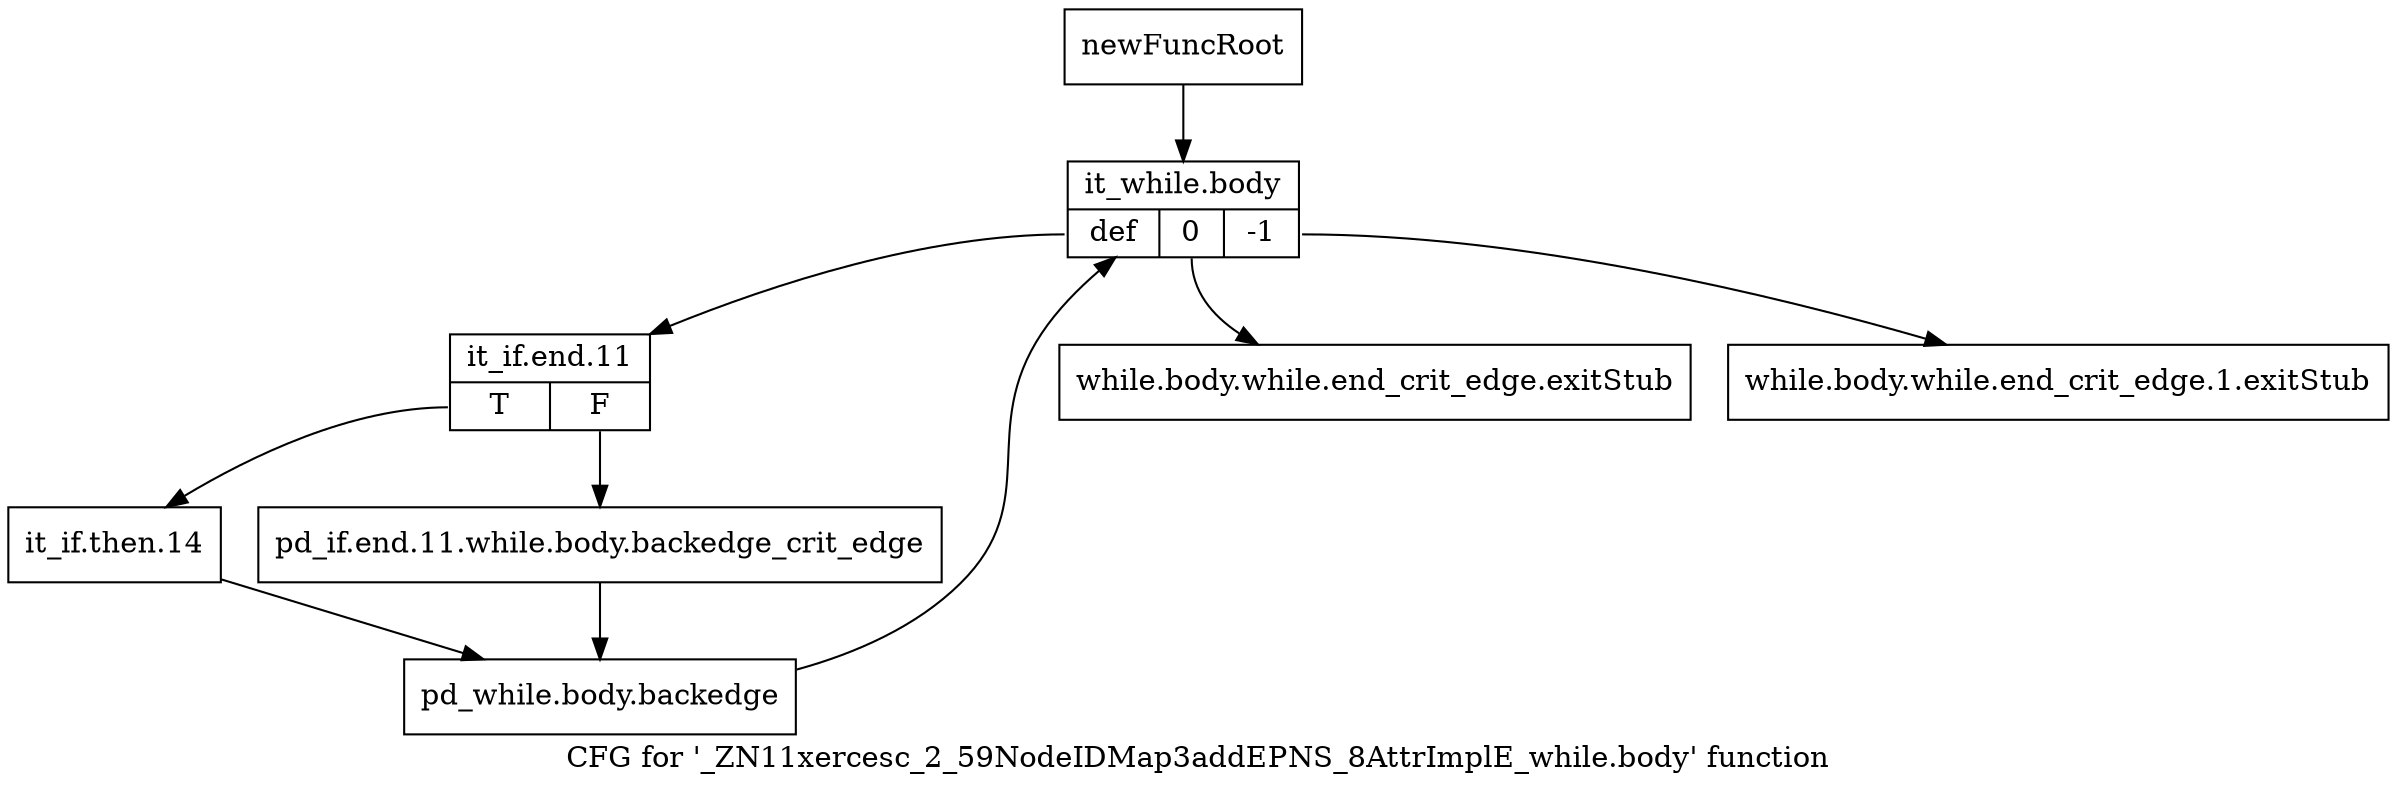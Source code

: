 digraph "CFG for '_ZN11xercesc_2_59NodeIDMap3addEPNS_8AttrImplE_while.body' function" {
	label="CFG for '_ZN11xercesc_2_59NodeIDMap3addEPNS_8AttrImplE_while.body' function";

	Node0x98f80e0 [shape=record,label="{newFuncRoot}"];
	Node0x98f80e0 -> Node0x98f81d0;
	Node0x98f8130 [shape=record,label="{while.body.while.end_crit_edge.exitStub}"];
	Node0x98f8180 [shape=record,label="{while.body.while.end_crit_edge.1.exitStub}"];
	Node0x98f81d0 [shape=record,label="{it_while.body|{<s0>def|<s1>0|<s2>-1}}"];
	Node0x98f81d0:s0 -> Node0x98f8220;
	Node0x98f81d0:s1 -> Node0x98f8130;
	Node0x98f81d0:s2 -> Node0x98f8180;
	Node0x98f8220 [shape=record,label="{it_if.end.11|{<s0>T|<s1>F}}"];
	Node0x98f8220:s0 -> Node0x98f82c0;
	Node0x98f8220:s1 -> Node0x98f8270;
	Node0x98f8270 [shape=record,label="{pd_if.end.11.while.body.backedge_crit_edge}"];
	Node0x98f8270 -> Node0x98f8310;
	Node0x98f82c0 [shape=record,label="{it_if.then.14}"];
	Node0x98f82c0 -> Node0x98f8310;
	Node0x98f8310 [shape=record,label="{pd_while.body.backedge}"];
	Node0x98f8310 -> Node0x98f81d0;
}
